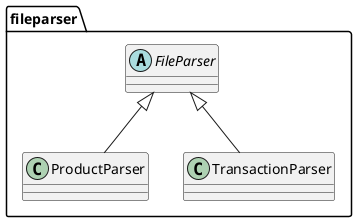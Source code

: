 @startuml package
package "fileparser" {
    abstract class FileParser
    class ProductParser
    class TransactionParser
}
FileParser <|-- ProductParser
FileParser <|-- TransactionParser
@enduml